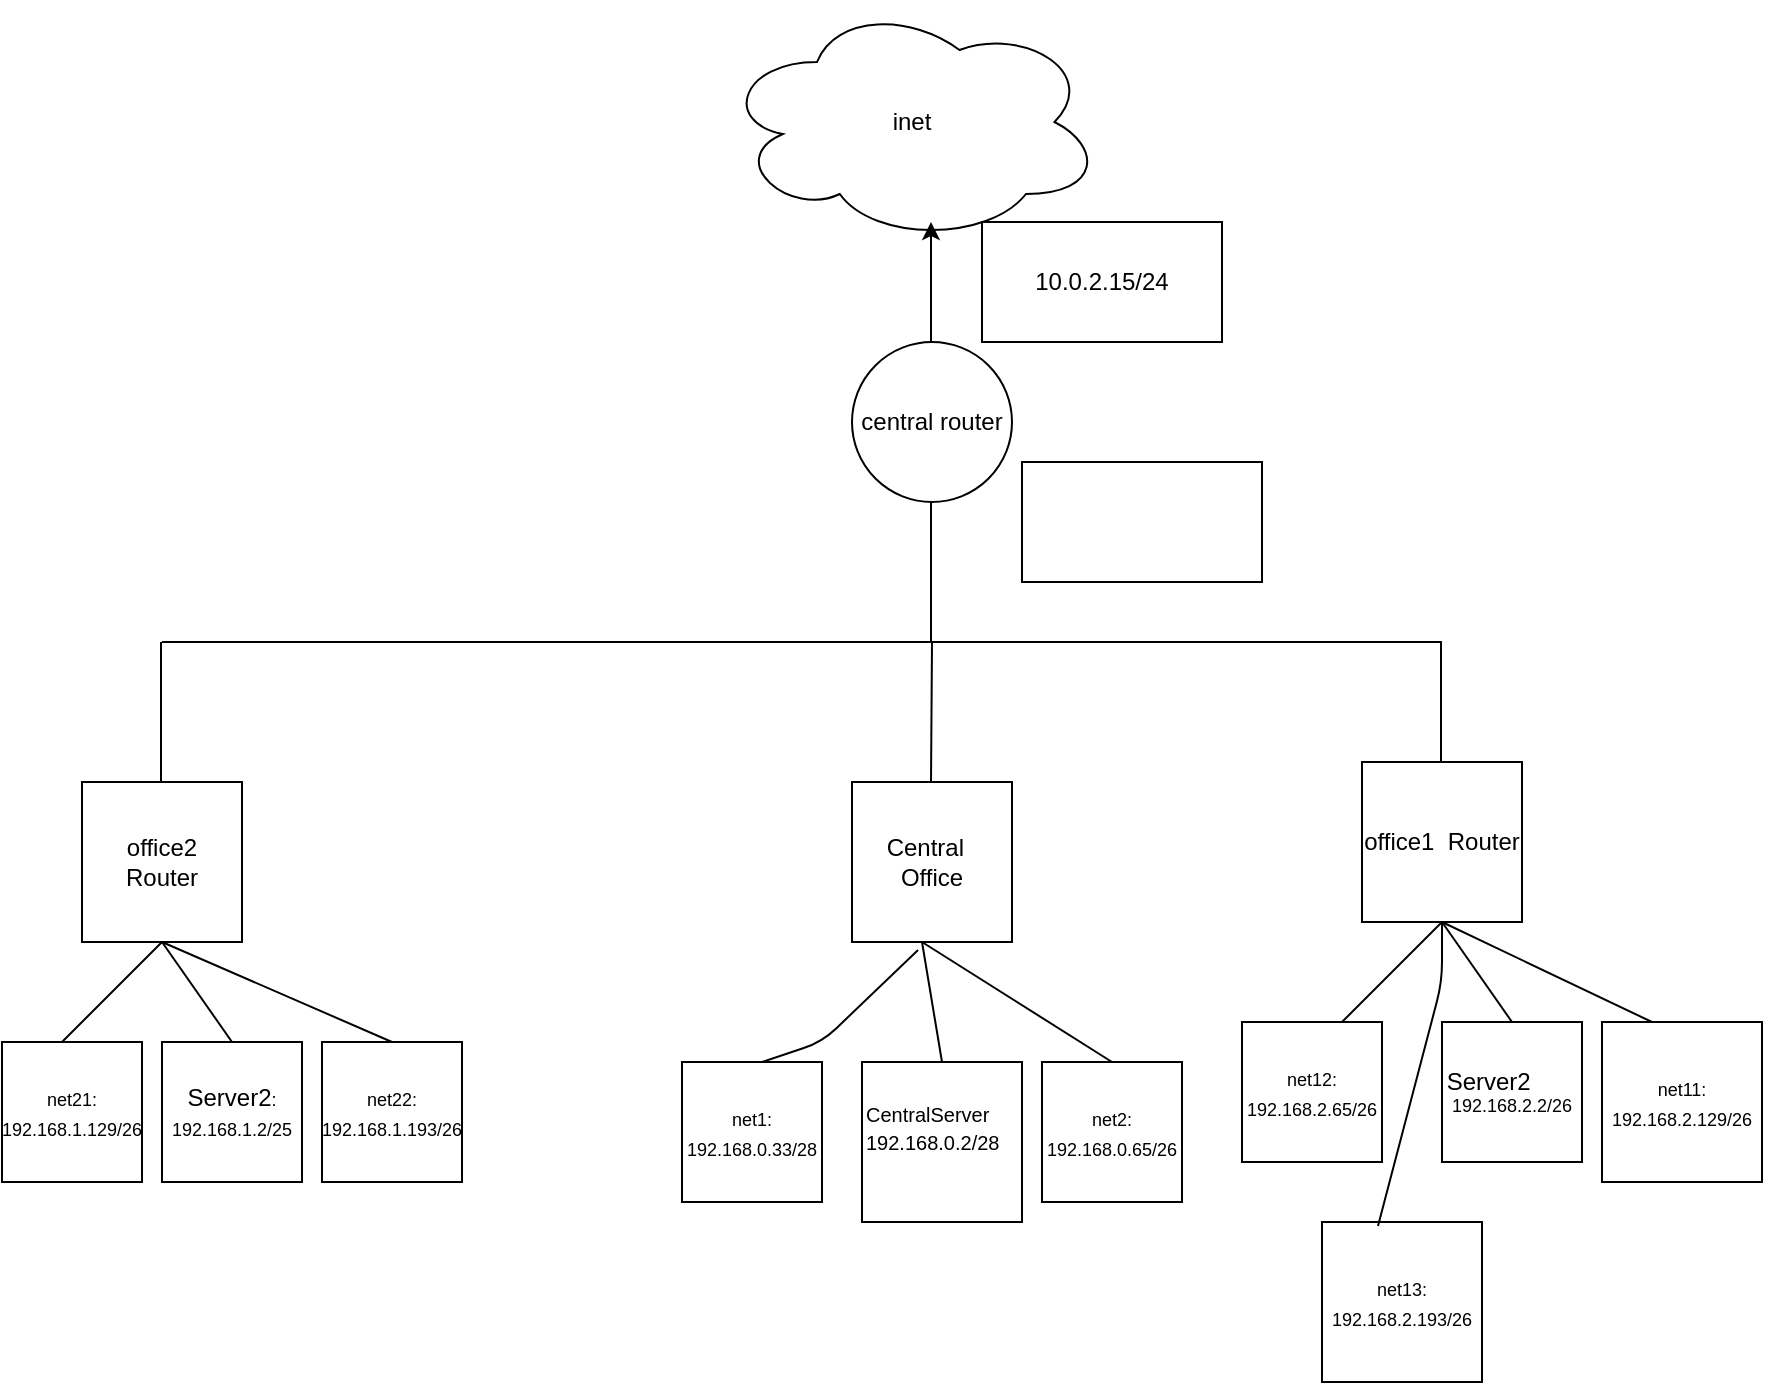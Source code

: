 <mxfile version="13.7.7" type="github">
  <diagram id="7Y_zMdDOIW7OHCF4zXLD" name="Page-1">
    <mxGraphModel dx="2272" dy="791" grid="1" gridSize="10" guides="1" tooltips="1" connect="1" arrows="1" fold="1" page="1" pageScale="1" pageWidth="850" pageHeight="1100" math="0" shadow="0">
      <root>
        <mxCell id="0" />
        <mxCell id="1" parent="0" />
        <mxCell id="3XvH-DJk1GU3qEWTqNvq-1" value="inet" style="ellipse;shape=cloud;whiteSpace=wrap;html=1;" vertex="1" parent="1">
          <mxGeometry x="360" y="70" width="190" height="120" as="geometry" />
        </mxCell>
        <mxCell id="3XvH-DJk1GU3qEWTqNvq-2" value="&amp;nbsp;&amp;nbsp; office2&amp;nbsp;&amp;nbsp;&amp;nbsp; Router" style="whiteSpace=wrap;html=1;aspect=fixed;" vertex="1" parent="1">
          <mxGeometry x="40" y="460" width="80" height="80" as="geometry" />
        </mxCell>
        <mxCell id="3XvH-DJk1GU3qEWTqNvq-3" value="central router" style="ellipse;whiteSpace=wrap;html=1;aspect=fixed;" vertex="1" parent="1">
          <mxGeometry x="425" y="240" width="80" height="80" as="geometry" />
        </mxCell>
        <mxCell id="3XvH-DJk1GU3qEWTqNvq-5" value="" style="endArrow=classic;html=1;" edge="1" parent="1">
          <mxGeometry width="50" height="50" relative="1" as="geometry">
            <mxPoint x="464.5" y="240" as="sourcePoint" />
            <mxPoint x="464.5" y="180" as="targetPoint" />
            <Array as="points">
              <mxPoint x="464.5" y="210" />
            </Array>
          </mxGeometry>
        </mxCell>
        <mxCell id="3XvH-DJk1GU3qEWTqNvq-6" value="" style="endArrow=none;html=1;" edge="1" parent="1">
          <mxGeometry width="50" height="50" relative="1" as="geometry">
            <mxPoint x="464.5" y="390" as="sourcePoint" />
            <mxPoint x="464.5" y="320" as="targetPoint" />
          </mxGeometry>
        </mxCell>
        <mxCell id="3XvH-DJk1GU3qEWTqNvq-7" value="" style="endArrow=none;html=1;" edge="1" parent="1">
          <mxGeometry width="50" height="50" relative="1" as="geometry">
            <mxPoint x="80" y="390" as="sourcePoint" />
            <mxPoint x="720" y="390" as="targetPoint" />
          </mxGeometry>
        </mxCell>
        <mxCell id="3XvH-DJk1GU3qEWTqNvq-8" value="" style="endArrow=none;html=1;" edge="1" parent="1">
          <mxGeometry width="50" height="50" relative="1" as="geometry">
            <mxPoint x="79.5" y="460" as="sourcePoint" />
            <mxPoint x="79.5" y="390" as="targetPoint" />
            <Array as="points">
              <mxPoint x="79.5" y="440" />
            </Array>
          </mxGeometry>
        </mxCell>
        <mxCell id="3XvH-DJk1GU3qEWTqNvq-9" value="office1&amp;nbsp; Router" style="whiteSpace=wrap;html=1;aspect=fixed;" vertex="1" parent="1">
          <mxGeometry x="680" y="450" width="80" height="80" as="geometry" />
        </mxCell>
        <mxCell id="3XvH-DJk1GU3qEWTqNvq-10" value="" style="endArrow=none;html=1;" edge="1" parent="1">
          <mxGeometry width="50" height="50" relative="1" as="geometry">
            <mxPoint x="719.5" y="450" as="sourcePoint" />
            <mxPoint x="719.5" y="390" as="targetPoint" />
          </mxGeometry>
        </mxCell>
        <mxCell id="3XvH-DJk1GU3qEWTqNvq-11" value="Central&amp;nbsp;&amp;nbsp; Office" style="whiteSpace=wrap;html=1;aspect=fixed;" vertex="1" parent="1">
          <mxGeometry x="425" y="460" width="80" height="80" as="geometry" />
        </mxCell>
        <mxCell id="3XvH-DJk1GU3qEWTqNvq-12" value="" style="endArrow=none;html=1;" edge="1" parent="1">
          <mxGeometry width="50" height="50" relative="1" as="geometry">
            <mxPoint x="464.5" y="460" as="sourcePoint" />
            <mxPoint x="465" y="390" as="targetPoint" />
          </mxGeometry>
        </mxCell>
        <mxCell id="3XvH-DJk1GU3qEWTqNvq-13" value="" style="endArrow=none;html=1;" edge="1" parent="1">
          <mxGeometry width="50" height="50" relative="1" as="geometry">
            <mxPoint x="30" y="590" as="sourcePoint" />
            <mxPoint x="80" y="540" as="targetPoint" />
            <Array as="points">
              <mxPoint x="30" y="590" />
            </Array>
          </mxGeometry>
        </mxCell>
        <mxCell id="3XvH-DJk1GU3qEWTqNvq-15" value="Server2&lt;font style=&quot;font-size: 9px&quot;&gt;: 192.168.1.2/25&lt;/font&gt;" style="whiteSpace=wrap;html=1;aspect=fixed;" vertex="1" parent="1">
          <mxGeometry x="80" y="590" width="70" height="70" as="geometry" />
        </mxCell>
        <mxCell id="3XvH-DJk1GU3qEWTqNvq-16" value="&lt;font style=&quot;font-size: 9px&quot;&gt;net21: 192.168.1.129/26&lt;/font&gt;" style="whiteSpace=wrap;html=1;aspect=fixed;" vertex="1" parent="1">
          <mxGeometry y="590" width="70" height="70" as="geometry" />
        </mxCell>
        <mxCell id="3XvH-DJk1GU3qEWTqNvq-17" value="&lt;font style=&quot;font-size: 9px&quot;&gt;net22: 192.168.1.193/26&lt;/font&gt;" style="whiteSpace=wrap;html=1;aspect=fixed;" vertex="1" parent="1">
          <mxGeometry x="160" y="590" width="70" height="70" as="geometry" />
        </mxCell>
        <mxCell id="3XvH-DJk1GU3qEWTqNvq-18" value="" style="endArrow=none;html=1;exitX=0.5;exitY=0;exitDx=0;exitDy=0;entryX=0.5;entryY=1;entryDx=0;entryDy=0;" edge="1" parent="1" source="3XvH-DJk1GU3qEWTqNvq-17" target="3XvH-DJk1GU3qEWTqNvq-2">
          <mxGeometry width="50" height="50" relative="1" as="geometry">
            <mxPoint x="100" y="605" as="sourcePoint" />
            <mxPoint x="70" y="540" as="targetPoint" />
          </mxGeometry>
        </mxCell>
        <mxCell id="3XvH-DJk1GU3qEWTqNvq-19" value="" style="endArrow=none;html=1;exitX=0.5;exitY=0;exitDx=0;exitDy=0;" edge="1" parent="1" source="3XvH-DJk1GU3qEWTqNvq-15">
          <mxGeometry width="50" height="50" relative="1" as="geometry">
            <mxPoint x="80" y="600" as="sourcePoint" />
            <mxPoint x="80" y="540" as="targetPoint" />
            <Array as="points" />
          </mxGeometry>
        </mxCell>
        <mxCell id="3XvH-DJk1GU3qEWTqNvq-20" value="" style="endArrow=none;html=1;" edge="1" parent="1">
          <mxGeometry width="50" height="50" relative="1" as="geometry">
            <mxPoint x="670" y="580" as="sourcePoint" />
            <mxPoint x="720" y="530" as="targetPoint" />
            <Array as="points">
              <mxPoint x="670" y="580" />
            </Array>
          </mxGeometry>
        </mxCell>
        <mxCell id="3XvH-DJk1GU3qEWTqNvq-21" value="&lt;div&gt;Server2&amp;nbsp;&amp;nbsp;&amp;nbsp;&amp;nbsp;&amp;nbsp;&amp;nbsp;&amp;nbsp; &lt;br&gt;&lt;/div&gt;&lt;div style=&quot;font-size: 9px&quot;&gt;192.168.2.2/26&lt;br&gt;&lt;/div&gt;" style="whiteSpace=wrap;html=1;aspect=fixed;" vertex="1" parent="1">
          <mxGeometry x="720" y="580" width="70" height="70" as="geometry" />
        </mxCell>
        <mxCell id="3XvH-DJk1GU3qEWTqNvq-22" value="" style="endArrow=none;html=1;exitX=0.5;exitY=0;exitDx=0;exitDy=0;entryX=0.5;entryY=1;entryDx=0;entryDy=0;" edge="1" parent="1">
          <mxGeometry width="50" height="50" relative="1" as="geometry">
            <mxPoint x="825" y="580" as="sourcePoint" />
            <mxPoint x="720" y="530" as="targetPoint" />
          </mxGeometry>
        </mxCell>
        <mxCell id="3XvH-DJk1GU3qEWTqNvq-23" value="" style="endArrow=none;html=1;exitX=0.5;exitY=0;exitDx=0;exitDy=0;" edge="1" parent="1" source="3XvH-DJk1GU3qEWTqNvq-21">
          <mxGeometry width="50" height="50" relative="1" as="geometry">
            <mxPoint x="720" y="590" as="sourcePoint" />
            <mxPoint x="720" y="530" as="targetPoint" />
            <Array as="points" />
          </mxGeometry>
        </mxCell>
        <mxCell id="3XvH-DJk1GU3qEWTqNvq-24" value="&lt;font style=&quot;font-size: 9px&quot;&gt;net12: 192.168.2.65/26&lt;/font&gt;" style="whiteSpace=wrap;html=1;aspect=fixed;" vertex="1" parent="1">
          <mxGeometry x="620" y="580" width="70" height="70" as="geometry" />
        </mxCell>
        <mxCell id="3XvH-DJk1GU3qEWTqNvq-25" value="&lt;font style=&quot;font-size: 9px&quot;&gt;net11: 192.168.2.129/26&lt;/font&gt;" style="whiteSpace=wrap;html=1;aspect=fixed;" vertex="1" parent="1">
          <mxGeometry x="800" y="580" width="80" height="80" as="geometry" />
        </mxCell>
        <mxCell id="3XvH-DJk1GU3qEWTqNvq-26" value="&lt;font style=&quot;font-size: 9px&quot;&gt;net13: 192.168.2.193/26&lt;/font&gt;" style="whiteSpace=wrap;html=1;aspect=fixed;" vertex="1" parent="1">
          <mxGeometry x="660" y="680" width="80" height="80" as="geometry" />
        </mxCell>
        <mxCell id="3XvH-DJk1GU3qEWTqNvq-27" value="" style="endArrow=none;html=1;exitX=0.35;exitY=0.025;exitDx=0;exitDy=0;exitPerimeter=0;" edge="1" parent="1" source="3XvH-DJk1GU3qEWTqNvq-26">
          <mxGeometry width="50" height="50" relative="1" as="geometry">
            <mxPoint x="720" y="600" as="sourcePoint" />
            <mxPoint x="720" y="530" as="targetPoint" />
            <Array as="points">
              <mxPoint x="720" y="560" />
            </Array>
          </mxGeometry>
        </mxCell>
        <mxCell id="3XvH-DJk1GU3qEWTqNvq-28" value="&lt;div align=&quot;left&quot;&gt;&lt;font style=&quot;font-size: 10px&quot;&gt;CentralServer 192.168.0.2/28 &amp;nbsp;&amp;nbsp;&lt;/font&gt;&amp;nbsp;&amp;nbsp;&amp;nbsp;&amp;nbsp;&amp;nbsp; &lt;/div&gt;" style="whiteSpace=wrap;html=1;aspect=fixed;align=left;" vertex="1" parent="1">
          <mxGeometry x="430" y="600" width="80" height="80" as="geometry" />
        </mxCell>
        <mxCell id="3XvH-DJk1GU3qEWTqNvq-29" value="&lt;font style=&quot;font-size: 9px&quot;&gt;net1: 192.168.0.33/28&lt;/font&gt;" style="whiteSpace=wrap;html=1;aspect=fixed;" vertex="1" parent="1">
          <mxGeometry x="340" y="600" width="70" height="70" as="geometry" />
        </mxCell>
        <mxCell id="3XvH-DJk1GU3qEWTqNvq-30" value="&lt;font style=&quot;font-size: 9px&quot;&gt;net2: 192.168.0.65/26&lt;/font&gt;" style="whiteSpace=wrap;html=1;aspect=fixed;" vertex="1" parent="1">
          <mxGeometry x="520" y="600" width="70" height="70" as="geometry" />
        </mxCell>
        <mxCell id="3XvH-DJk1GU3qEWTqNvq-31" value="" style="endArrow=none;html=1;entryX=0.413;entryY=1.05;entryDx=0;entryDy=0;entryPerimeter=0;" edge="1" parent="1" target="3XvH-DJk1GU3qEWTqNvq-11">
          <mxGeometry width="50" height="50" relative="1" as="geometry">
            <mxPoint x="380" y="600" as="sourcePoint" />
            <mxPoint x="430" y="550" as="targetPoint" />
            <Array as="points">
              <mxPoint x="380" y="600" />
              <mxPoint x="410" y="590" />
            </Array>
          </mxGeometry>
        </mxCell>
        <mxCell id="3XvH-DJk1GU3qEWTqNvq-32" value="" style="endArrow=none;html=1;exitX=0.5;exitY=0;exitDx=0;exitDy=0;entryX=0.5;entryY=1;entryDx=0;entryDy=0;" edge="1" parent="1" source="3XvH-DJk1GU3qEWTqNvq-30">
          <mxGeometry width="50" height="50" relative="1" as="geometry">
            <mxPoint x="565" y="590" as="sourcePoint" />
            <mxPoint x="460" y="540" as="targetPoint" />
          </mxGeometry>
        </mxCell>
        <mxCell id="3XvH-DJk1GU3qEWTqNvq-33" value="" style="endArrow=none;html=1;exitX=0.5;exitY=0;exitDx=0;exitDy=0;" edge="1" parent="1" source="3XvH-DJk1GU3qEWTqNvq-28">
          <mxGeometry width="50" height="50" relative="1" as="geometry">
            <mxPoint x="485" y="590" as="sourcePoint" />
            <mxPoint x="460" y="540" as="targetPoint" />
            <Array as="points" />
          </mxGeometry>
        </mxCell>
        <mxCell id="3XvH-DJk1GU3qEWTqNvq-36" value="10.0.2.15/24" style="whiteSpace=wrap;html=1;" vertex="1" parent="1">
          <mxGeometry x="490" y="180" width="120" height="60" as="geometry" />
        </mxCell>
        <mxCell id="3XvH-DJk1GU3qEWTqNvq-37" value="" style="whiteSpace=wrap;html=1;" vertex="1" parent="1">
          <mxGeometry x="510" y="300" width="120" height="60" as="geometry" />
        </mxCell>
      </root>
    </mxGraphModel>
  </diagram>
</mxfile>
